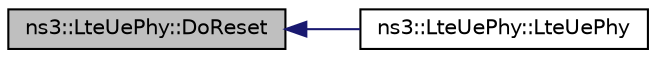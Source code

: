 digraph "ns3::LteUePhy::DoReset"
{
  edge [fontname="Helvetica",fontsize="10",labelfontname="Helvetica",labelfontsize="10"];
  node [fontname="Helvetica",fontsize="10",shape=record];
  rankdir="LR";
  Node1 [label="ns3::LteUePhy::DoReset",height=0.2,width=0.4,color="black", fillcolor="grey75", style="filled", fontcolor="black"];
  Node1 -> Node2 [dir="back",color="midnightblue",fontsize="10",style="solid"];
  Node2 [label="ns3::LteUePhy::LteUePhy",height=0.2,width=0.4,color="black", fillcolor="white", style="filled",URL="$da/ddd/classns3_1_1LteUePhy.html#aadd411255bbee37238dab6ca153153c0"];
}
